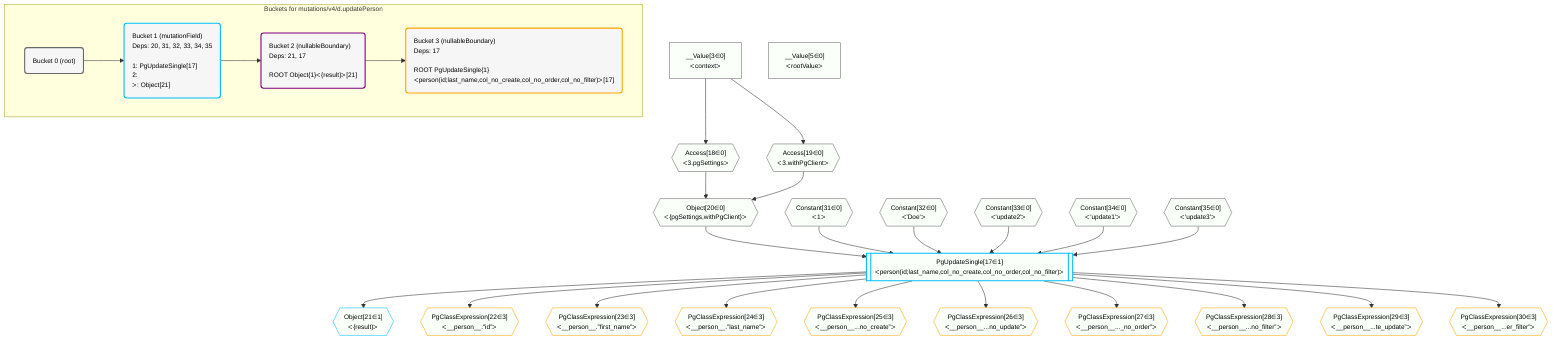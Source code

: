 %%{init: {'themeVariables': { 'fontSize': '12px'}}}%%
graph TD
    classDef path fill:#eee,stroke:#000,color:#000
    classDef plan fill:#fff,stroke-width:1px,color:#000
    classDef itemplan fill:#fff,stroke-width:2px,color:#000
    classDef unbatchedplan fill:#dff,stroke-width:1px,color:#000
    classDef sideeffectplan fill:#fcc,stroke-width:2px,color:#000
    classDef bucket fill:#f6f6f6,color:#000,stroke-width:2px,text-align:left


    %% plan dependencies
    Object20{{"Object[20∈0]<br />ᐸ{pgSettings,withPgClient}ᐳ"}}:::plan
    Access18{{"Access[18∈0]<br />ᐸ3.pgSettingsᐳ"}}:::plan
    Access19{{"Access[19∈0]<br />ᐸ3.withPgClientᐳ"}}:::plan
    Access18 & Access19 --> Object20
    __Value3["__Value[3∈0]<br />ᐸcontextᐳ"]:::plan
    __Value3 --> Access18
    __Value3 --> Access19
    __Value5["__Value[5∈0]<br />ᐸrootValueᐳ"]:::plan
    Constant31{{"Constant[31∈0]<br />ᐸ1ᐳ"}}:::plan
    Constant32{{"Constant[32∈0]<br />ᐸ'Doe'ᐳ"}}:::plan
    Constant33{{"Constant[33∈0]<br />ᐸ'update2'ᐳ"}}:::plan
    Constant34{{"Constant[34∈0]<br />ᐸ'update1'ᐳ"}}:::plan
    Constant35{{"Constant[35∈0]<br />ᐸ'update3'ᐳ"}}:::plan
    PgUpdateSingle17[["PgUpdateSingle[17∈1]<br />ᐸperson(id;last_name,col_no_create,col_no_order,col_no_filter)ᐳ"]]:::sideeffectplan
    Object20 & Constant31 & Constant32 & Constant33 & Constant34 & Constant35 --> PgUpdateSingle17
    Object21{{"Object[21∈1]<br />ᐸ{result}ᐳ"}}:::plan
    PgUpdateSingle17 --> Object21
    PgClassExpression22{{"PgClassExpression[22∈3]<br />ᐸ__person__.”id”ᐳ"}}:::plan
    PgUpdateSingle17 --> PgClassExpression22
    PgClassExpression23{{"PgClassExpression[23∈3]<br />ᐸ__person__.”first_name”ᐳ"}}:::plan
    PgUpdateSingle17 --> PgClassExpression23
    PgClassExpression24{{"PgClassExpression[24∈3]<br />ᐸ__person__.”last_name”ᐳ"}}:::plan
    PgUpdateSingle17 --> PgClassExpression24
    PgClassExpression25{{"PgClassExpression[25∈3]<br />ᐸ__person__...no_create”ᐳ"}}:::plan
    PgUpdateSingle17 --> PgClassExpression25
    PgClassExpression26{{"PgClassExpression[26∈3]<br />ᐸ__person__...no_update”ᐳ"}}:::plan
    PgUpdateSingle17 --> PgClassExpression26
    PgClassExpression27{{"PgClassExpression[27∈3]<br />ᐸ__person__..._no_order”ᐳ"}}:::plan
    PgUpdateSingle17 --> PgClassExpression27
    PgClassExpression28{{"PgClassExpression[28∈3]<br />ᐸ__person__...no_filter”ᐳ"}}:::plan
    PgUpdateSingle17 --> PgClassExpression28
    PgClassExpression29{{"PgClassExpression[29∈3]<br />ᐸ__person__...te_update”ᐳ"}}:::plan
    PgUpdateSingle17 --> PgClassExpression29
    PgClassExpression30{{"PgClassExpression[30∈3]<br />ᐸ__person__...er_filter”ᐳ"}}:::plan
    PgUpdateSingle17 --> PgClassExpression30

    %% define steps

    subgraph "Buckets for mutations/v4/d.updatePerson"
    Bucket0("Bucket 0 (root)"):::bucket
    classDef bucket0 stroke:#696969
    class Bucket0,__Value3,__Value5,Access18,Access19,Object20,Constant31,Constant32,Constant33,Constant34,Constant35 bucket0
    Bucket1("Bucket 1 (mutationField)<br />Deps: 20, 31, 32, 33, 34, 35<br /><br />1: PgUpdateSingle[17]<br />2: <br />ᐳ: Object[21]"):::bucket
    classDef bucket1 stroke:#00bfff
    class Bucket1,PgUpdateSingle17,Object21 bucket1
    Bucket2("Bucket 2 (nullableBoundary)<br />Deps: 21, 17<br /><br />ROOT Object{1}ᐸ{result}ᐳ[21]"):::bucket
    classDef bucket2 stroke:#7f007f
    class Bucket2 bucket2
    Bucket3("Bucket 3 (nullableBoundary)<br />Deps: 17<br /><br />ROOT PgUpdateSingle{1}ᐸperson(id;last_name,col_no_create,col_no_order,col_no_filter)ᐳ[17]"):::bucket
    classDef bucket3 stroke:#ffa500
    class Bucket3,PgClassExpression22,PgClassExpression23,PgClassExpression24,PgClassExpression25,PgClassExpression26,PgClassExpression27,PgClassExpression28,PgClassExpression29,PgClassExpression30 bucket3
    Bucket0 --> Bucket1
    Bucket1 --> Bucket2
    Bucket2 --> Bucket3
    classDef unary fill:#fafffa,borderWidth:8px
    class Object20,Access18,Access19,__Value3,__Value5,Constant31,Constant32,Constant33,Constant34,Constant35,PgUpdateSingle17,Object21,PgClassExpression22,PgClassExpression23,PgClassExpression24,PgClassExpression25,PgClassExpression26,PgClassExpression27,PgClassExpression28,PgClassExpression29,PgClassExpression30 unary
    end